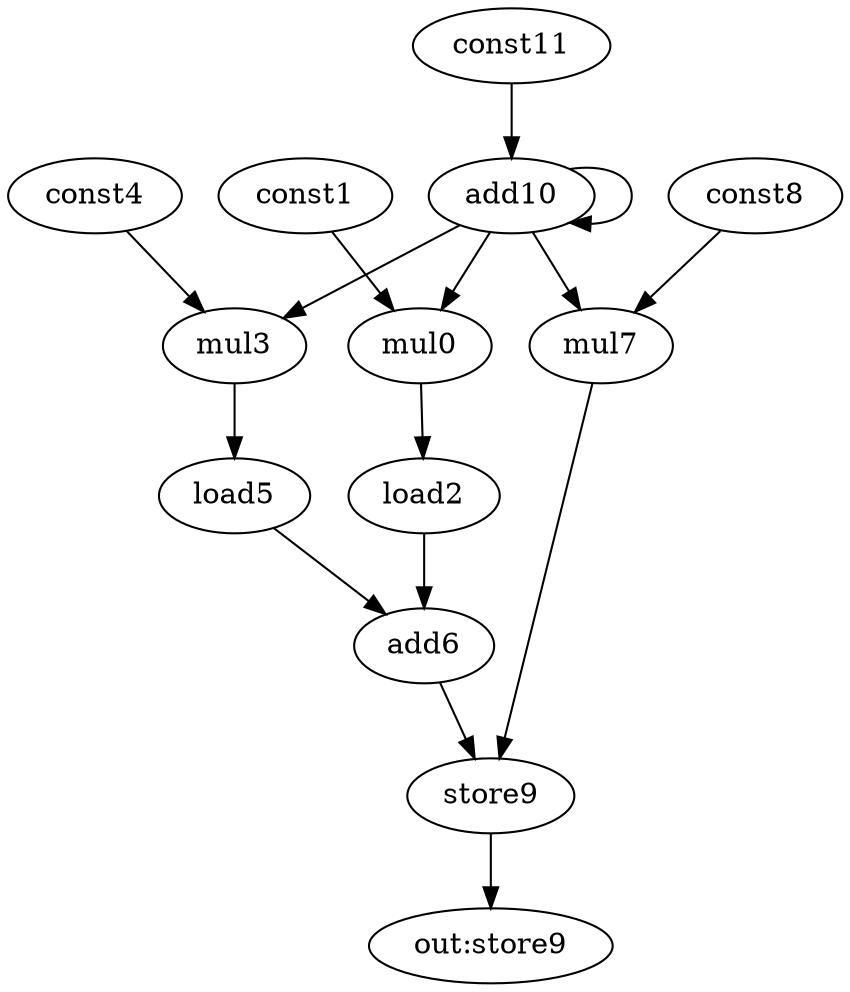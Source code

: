 digraph "G" {
mul0 [opcode=mul];
const1 [opcode=const];
load2 [opcode=load];
mul3 [opcode=mul];
const4 [opcode=const];
load5 [opcode=load];
add6 [opcode=add];
mul7 [opcode=mul];
const8 [opcode=const];
store9 [opcode=store];
add10 [opcode=add];
const11 [opcode=const];
"out:store9";
mul0 -> load2  [operand=0];
const1 -> mul0  [operand=0];
load2 -> add6  [operand=1];
mul3 -> load5  [operand=0];
const4 -> mul3  [operand=0];
load5 -> add6  [operand=0];
add6 -> store9  [operand=0];
mul7 -> store9  [operand=1];
const8 -> mul7  [operand=0];
store9 -> "out:store9";
add10 -> mul0  [operand=1];
add10 -> mul3  [operand=1];
add10 -> mul7  [operand=1];
add10 -> add10  [operand=0];
const11 -> add10  [operand=1];
}
